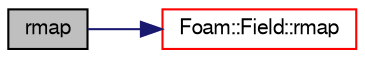 digraph "rmap"
{
  bgcolor="transparent";
  edge [fontname="FreeSans",fontsize="10",labelfontname="FreeSans",labelfontsize="10"];
  node [fontname="FreeSans",fontsize="10",shape=record];
  rankdir="LR";
  Node1 [label="rmap",height=0.2,width=0.4,color="black", fillcolor="grey75", style="filled" fontcolor="black"];
  Node1 -> Node2 [color="midnightblue",fontsize="10",style="solid",fontname="FreeSans"];
  Node2 [label="Foam::Field::rmap",height=0.2,width=0.4,color="red",URL="$a00733.html#ae5cdfcd538daa5fa35fc0c2d7969c1eb",tooltip="1 to 1 reverse-map from the given field "];
}
